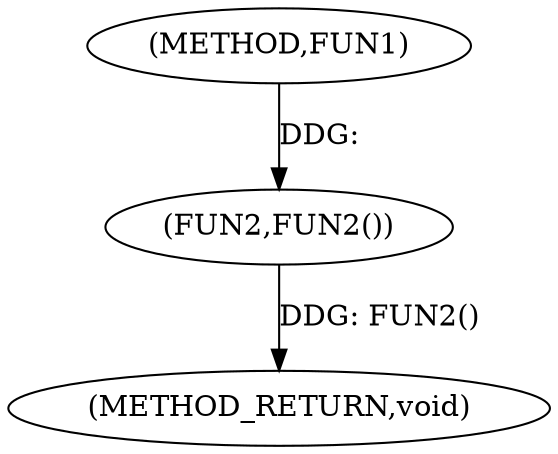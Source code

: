 digraph FUN1 {  
"1000100" [label = "(METHOD,FUN1)" ]
"1000103" [label = "(METHOD_RETURN,void)" ]
"1000102" [label = "(FUN2,FUN2())" ]
  "1000102" -> "1000103"  [ label = "DDG: FUN2()"] 
  "1000100" -> "1000102"  [ label = "DDG: "] 
}
